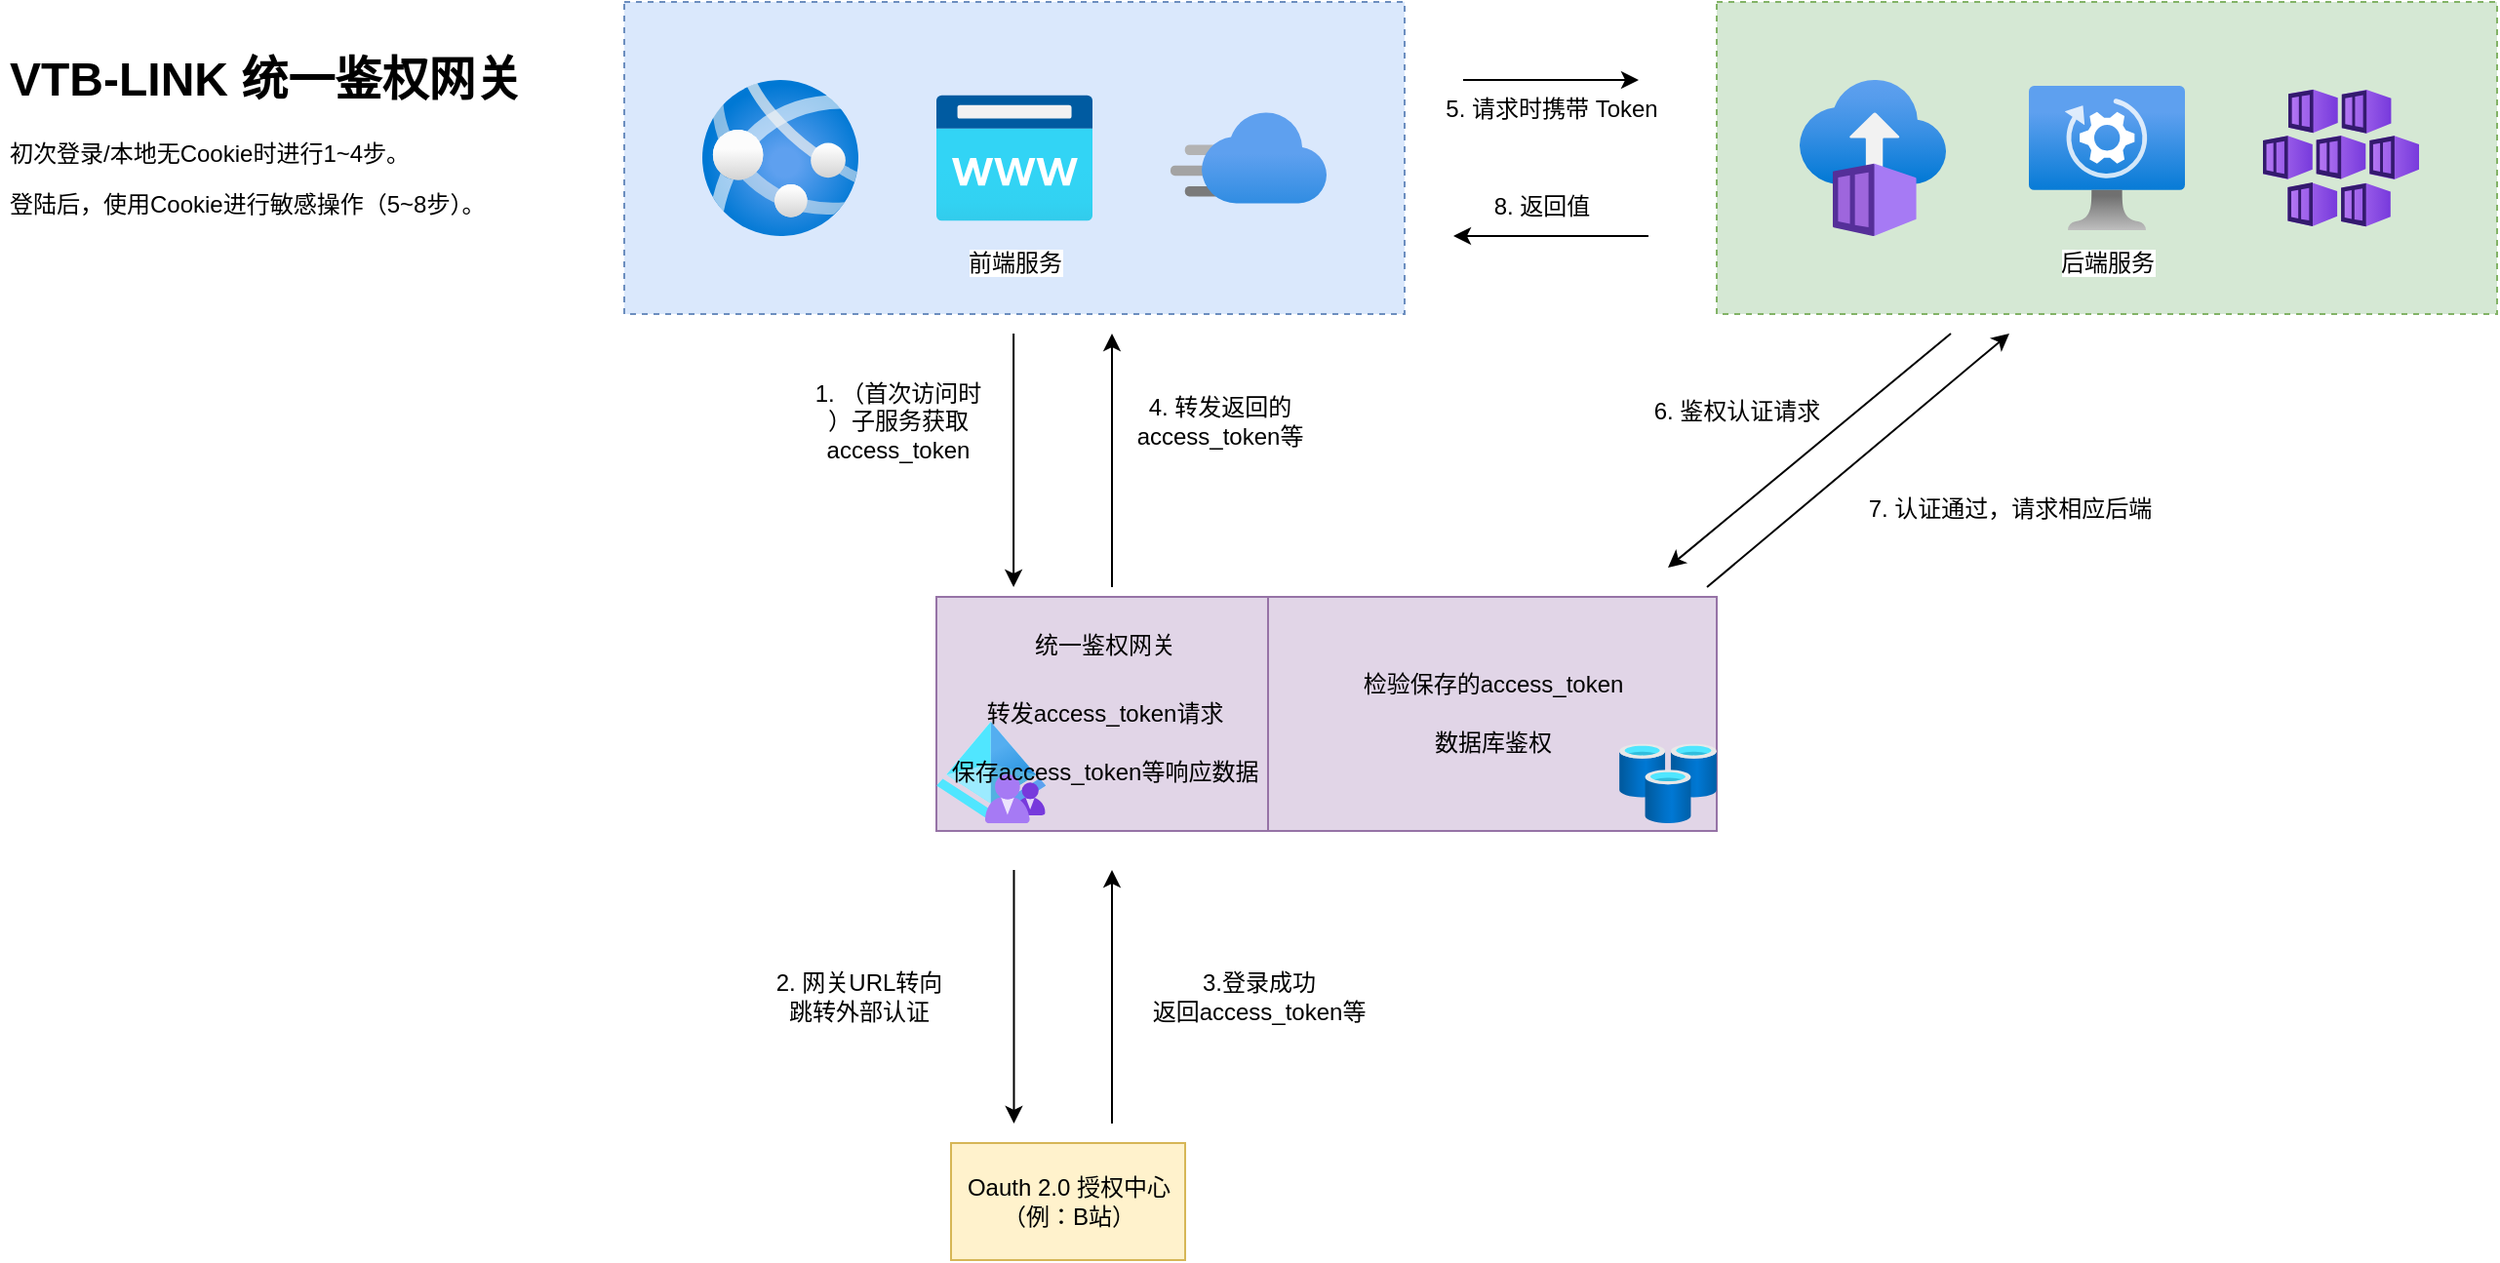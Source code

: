 <mxfile version="20.8.16" type="device"><diagram name="第 1 页" id="FzNyUblUYxSqVs_TShmC"><mxGraphModel dx="913" dy="547" grid="1" gridSize="10" guides="1" tooltips="1" connect="1" arrows="1" fold="1" page="1" pageScale="1" pageWidth="1600" pageHeight="900" math="0" shadow="0"><root><mxCell id="0"/><mxCell id="1" parent="0"/><mxCell id="93IG5AazfnfRY-V_SdZ2-3" value="" style="rounded=0;whiteSpace=wrap;html=1;rotation=-90;fillColor=#e1d5e7;strokeColor=#9673a6;" parent="1" vertex="1"><mxGeometry x="666.25" y="398.75" width="120" height="172.5" as="geometry"/></mxCell><mxCell id="WZAuOrcmJjP6X2KBvXpt-23" value="" style="aspect=fixed;html=1;points=[];align=center;image;fontSize=12;image=img/lib/azure2/identity/Azure_AD_B2C.svg;" vertex="1" parent="1"><mxGeometry x="640" y="489" width="56.17" height="52.1" as="geometry"/></mxCell><mxCell id="93IG5AazfnfRY-V_SdZ2-6" value="" style="rounded=0;whiteSpace=wrap;html=1;dashed=1;fillColor=#d5e8d4;strokeColor=#82b366;" parent="1" vertex="1"><mxGeometry x="1040" y="120" width="400" height="160" as="geometry"/></mxCell><mxCell id="93IG5AazfnfRY-V_SdZ2-4" value="统一鉴权网关" style="text;html=1;align=center;verticalAlign=middle;resizable=0;points=[];autosize=1;strokeColor=none;fillColor=none;" parent="1" vertex="1"><mxGeometry x="676.25" y="435" width="100" height="30" as="geometry"/></mxCell><mxCell id="93IG5AazfnfRY-V_SdZ2-5" value="转发access_token请求" style="text;html=1;align=center;verticalAlign=middle;resizable=0;points=[];autosize=1;strokeColor=none;fillColor=none;" parent="1" vertex="1"><mxGeometry x="656.25" y="470" width="140" height="30" as="geometry"/></mxCell><mxCell id="93IG5AazfnfRY-V_SdZ2-7" value="" style="endArrow=classic;html=1;rounded=0;" parent="1" edge="1"><mxGeometry width="50" height="50" relative="1" as="geometry"><mxPoint x="679.55" y="290" as="sourcePoint"/><mxPoint x="679.55" y="420" as="targetPoint"/></mxGeometry></mxCell><mxCell id="93IG5AazfnfRY-V_SdZ2-8" value="" style="endArrow=classic;html=1;rounded=0;" parent="1" edge="1"><mxGeometry width="50" height="50" relative="1" as="geometry"><mxPoint x="730" y="420" as="sourcePoint"/><mxPoint x="730" y="290" as="targetPoint"/></mxGeometry></mxCell><mxCell id="93IG5AazfnfRY-V_SdZ2-9" value="1. （首次访问时&lt;br&gt;）子服务获取&lt;br&gt;access_token" style="text;html=1;align=center;verticalAlign=middle;resizable=0;points=[];autosize=1;strokeColor=none;fillColor=none;" parent="1" vertex="1"><mxGeometry x="565" y="305" width="110" height="60" as="geometry"/></mxCell><mxCell id="93IG5AazfnfRY-V_SdZ2-10" value="2. 网关URL转向&lt;br&gt;跳转外部认证" style="text;html=1;align=center;verticalAlign=middle;resizable=0;points=[];autosize=1;strokeColor=none;fillColor=none;" parent="1" vertex="1"><mxGeometry x="545" y="610" width="110" height="40" as="geometry"/></mxCell><mxCell id="93IG5AazfnfRY-V_SdZ2-11" value="Oauth 2.0 授权中心&lt;br&gt;（例：B站）" style="rounded=0;whiteSpace=wrap;html=1;fillColor=#fff2cc;strokeColor=#d6b656;" parent="1" vertex="1"><mxGeometry x="647.5" y="705" width="120" height="60" as="geometry"/></mxCell><mxCell id="93IG5AazfnfRY-V_SdZ2-12" value="" style="endArrow=classic;html=1;rounded=0;" parent="1" edge="1"><mxGeometry width="50" height="50" relative="1" as="geometry"><mxPoint x="679.74" y="565" as="sourcePoint"/><mxPoint x="679.74" y="695" as="targetPoint"/></mxGeometry></mxCell><mxCell id="93IG5AazfnfRY-V_SdZ2-14" value="" style="endArrow=classic;html=1;rounded=0;" parent="1" edge="1"><mxGeometry width="50" height="50" relative="1" as="geometry"><mxPoint x="730" y="695" as="sourcePoint"/><mxPoint x="730" y="565" as="targetPoint"/></mxGeometry></mxCell><mxCell id="93IG5AazfnfRY-V_SdZ2-15" value="3.登录成功&lt;br&gt;返回access_token等" style="text;html=1;align=center;verticalAlign=middle;resizable=0;points=[];autosize=1;strokeColor=none;fillColor=none;" parent="1" vertex="1"><mxGeometry x="740" y="610" width="130" height="40" as="geometry"/></mxCell><mxCell id="93IG5AazfnfRY-V_SdZ2-16" value="" style="endArrow=classic;html=1;rounded=0;" parent="1" edge="1"><mxGeometry width="50" height="50" relative="1" as="geometry"><mxPoint x="910" y="160" as="sourcePoint"/><mxPoint x="1000" y="160" as="targetPoint"/></mxGeometry></mxCell><mxCell id="93IG5AazfnfRY-V_SdZ2-17" value="4. 转发返回的&lt;br&gt;access_token等" style="text;html=1;align=center;verticalAlign=middle;resizable=0;points=[];autosize=1;strokeColor=none;fillColor=none;" parent="1" vertex="1"><mxGeometry x="730" y="315" width="110" height="40" as="geometry"/></mxCell><mxCell id="93IG5AazfnfRY-V_SdZ2-19" value="保存access_token等响应数据" style="text;html=1;align=center;verticalAlign=middle;resizable=0;points=[];autosize=1;strokeColor=none;fillColor=none;" parent="1" vertex="1"><mxGeometry x="636.25" y="500" width="180" height="30" as="geometry"/></mxCell><mxCell id="93IG5AazfnfRY-V_SdZ2-21" value="" style="rounded=0;whiteSpace=wrap;html=1;rotation=-90;fillColor=#e1d5e7;strokeColor=#9673a6;" parent="1" vertex="1"><mxGeometry x="865" y="370" width="120" height="230" as="geometry"/></mxCell><mxCell id="93IG5AazfnfRY-V_SdZ2-22" value="检验保存的access_token" style="text;html=1;align=center;verticalAlign=middle;resizable=0;points=[];autosize=1;strokeColor=none;fillColor=none;" parent="1" vertex="1"><mxGeometry x="845" y="455" width="160" height="30" as="geometry"/></mxCell><mxCell id="93IG5AazfnfRY-V_SdZ2-23" value="数据库鉴权" style="text;html=1;align=center;verticalAlign=middle;resizable=0;points=[];autosize=1;strokeColor=none;fillColor=none;" parent="1" vertex="1"><mxGeometry x="885" y="485" width="80" height="30" as="geometry"/></mxCell><mxCell id="93IG5AazfnfRY-V_SdZ2-27" value="" style="rounded=0;whiteSpace=wrap;html=1;dashed=1;fillColor=#dae8fc;strokeColor=#6c8ebf;" parent="1" vertex="1"><mxGeometry x="480" y="120" width="400" height="160" as="geometry"/></mxCell><mxCell id="93IG5AazfnfRY-V_SdZ2-31" value="5. 请求时携带 Token" style="text;html=1;align=center;verticalAlign=middle;resizable=0;points=[];autosize=1;strokeColor=none;fillColor=none;" parent="1" vertex="1"><mxGeometry x="890" y="160" width="130" height="30" as="geometry"/></mxCell><mxCell id="93IG5AazfnfRY-V_SdZ2-32" value="" style="endArrow=classic;html=1;rounded=0;" parent="1" edge="1"><mxGeometry width="50" height="50" relative="1" as="geometry"><mxPoint x="1035" y="420" as="sourcePoint"/><mxPoint x="1190" y="290" as="targetPoint"/></mxGeometry></mxCell><mxCell id="93IG5AazfnfRY-V_SdZ2-33" value="7. 认证通过，请求相应后端" style="text;html=1;align=center;verticalAlign=middle;resizable=0;points=[];autosize=1;strokeColor=none;fillColor=none;" parent="1" vertex="1"><mxGeometry x="1105" y="365" width="170" height="30" as="geometry"/></mxCell><mxCell id="93IG5AazfnfRY-V_SdZ2-34" value="" style="endArrow=classic;html=1;rounded=0;" parent="1" edge="1"><mxGeometry width="50" height="50" relative="1" as="geometry"><mxPoint x="1005" y="240" as="sourcePoint"/><mxPoint x="905" y="240" as="targetPoint"/></mxGeometry></mxCell><mxCell id="93IG5AazfnfRY-V_SdZ2-35" value="8. 返回值" style="text;html=1;align=center;verticalAlign=middle;resizable=0;points=[];autosize=1;strokeColor=none;fillColor=none;" parent="1" vertex="1"><mxGeometry x="915" y="210" width="70" height="30" as="geometry"/></mxCell><mxCell id="WZAuOrcmJjP6X2KBvXpt-1" value="&lt;h1&gt;VTB-LINK 统一鉴权网关&lt;/h1&gt;&lt;p&gt;初次登录/本地无Cookie时进行1~4步。&lt;/p&gt;&lt;p&gt;&lt;span style=&quot;background-color: initial;&quot;&gt;登陆后，使用Cookie进行敏感操作（5~8步）。&lt;/span&gt;&lt;/p&gt;" style="text;html=1;strokeColor=none;fillColor=none;spacing=5;spacingTop=-20;whiteSpace=wrap;overflow=hidden;rounded=0;" vertex="1" parent="1"><mxGeometry x="160" y="140" width="280" height="120" as="geometry"/></mxCell><mxCell id="WZAuOrcmJjP6X2KBvXpt-3" value="" style="endArrow=classic;html=1;rounded=0;" edge="1" parent="1"><mxGeometry width="50" height="50" relative="1" as="geometry"><mxPoint x="1160" y="290" as="sourcePoint"/><mxPoint x="1015" y="410" as="targetPoint"/></mxGeometry></mxCell><mxCell id="WZAuOrcmJjP6X2KBvXpt-4" value="6. 鉴权认证请求" style="text;html=1;align=center;verticalAlign=middle;resizable=0;points=[];autosize=1;strokeColor=none;fillColor=none;" vertex="1" parent="1"><mxGeometry x="995" y="315" width="110" height="30" as="geometry"/></mxCell><mxCell id="WZAuOrcmJjP6X2KBvXpt-10" value="" style="group" vertex="1" connectable="0" parent="1"><mxGeometry x="520" y="160" width="320" height="80" as="geometry"/></mxCell><mxCell id="WZAuOrcmJjP6X2KBvXpt-5" value="" style="aspect=fixed;html=1;points=[];align=center;image;fontSize=12;image=img/lib/azure2/app_services/App_Services.svg;" vertex="1" parent="WZAuOrcmJjP6X2KBvXpt-10"><mxGeometry width="80" height="80" as="geometry"/></mxCell><mxCell id="WZAuOrcmJjP6X2KBvXpt-8" value="" style="aspect=fixed;html=1;points=[];align=center;image;fontSize=12;image=img/lib/azure2/app_services/CDN_Profiles.svg;fontFamily=Helvetica;fontColor=default;strokeColor=default;fillColor=default;" vertex="1" parent="WZAuOrcmJjP6X2KBvXpt-10"><mxGeometry x="240" width="80" height="80" as="geometry"/></mxCell><mxCell id="WZAuOrcmJjP6X2KBvXpt-9" value="前端服务" style="aspect=fixed;html=1;points=[];align=center;image;fontSize=12;image=img/lib/azure2/app_services/App_Service_Domains.svg;fontFamily=Helvetica;fontColor=default;strokeColor=default;fillColor=default;" vertex="1" parent="WZAuOrcmJjP6X2KBvXpt-10"><mxGeometry x="120" width="80" height="80" as="geometry"/></mxCell><mxCell id="WZAuOrcmJjP6X2KBvXpt-15" value="" style="group" vertex="1" connectable="0" parent="1"><mxGeometry x="1080" y="160" width="320" height="95" as="geometry"/></mxCell><mxCell id="WZAuOrcmJjP6X2KBvXpt-16" value="" style="aspect=fixed;html=1;points=[];align=center;image;fontSize=12;image=img/lib/azure2/compute/Container_Instances.svg;fontFamily=Helvetica;fontColor=default;strokeColor=default;fillColor=default;" vertex="1" parent="WZAuOrcmJjP6X2KBvXpt-15"><mxGeometry width="80" height="80" as="geometry"/></mxCell><mxCell id="WZAuOrcmJjP6X2KBvXpt-17" value="后端服务" style="aspect=fixed;html=1;points=[];align=center;image;fontSize=12;image=img/lib/azure2/compute/Automanaged_VM.svg;fontFamily=Helvetica;fontColor=default;strokeColor=default;fillColor=default;" vertex="1" parent="WZAuOrcmJjP6X2KBvXpt-15"><mxGeometry x="120" width="80" height="80" as="geometry"/></mxCell><mxCell id="WZAuOrcmJjP6X2KBvXpt-18" value="" style="aspect=fixed;html=1;points=[];align=center;image;fontSize=12;image=img/lib/azure2/compute/Container_Services_Deprecated.svg;fontFamily=Helvetica;fontColor=default;strokeColor=default;fillColor=default;" vertex="1" parent="WZAuOrcmJjP6X2KBvXpt-15"><mxGeometry x="240" width="80" height="80" as="geometry"/></mxCell><mxCell id="WZAuOrcmJjP6X2KBvXpt-24" value="" style="aspect=fixed;html=1;points=[];align=center;image;fontSize=12;image=img/lib/azure2/databases/Cache_Redis.svg;" vertex="1" parent="1"><mxGeometry x="990" y="500.38" width="50" height="40.63" as="geometry"/></mxCell></root></mxGraphModel></diagram></mxfile>